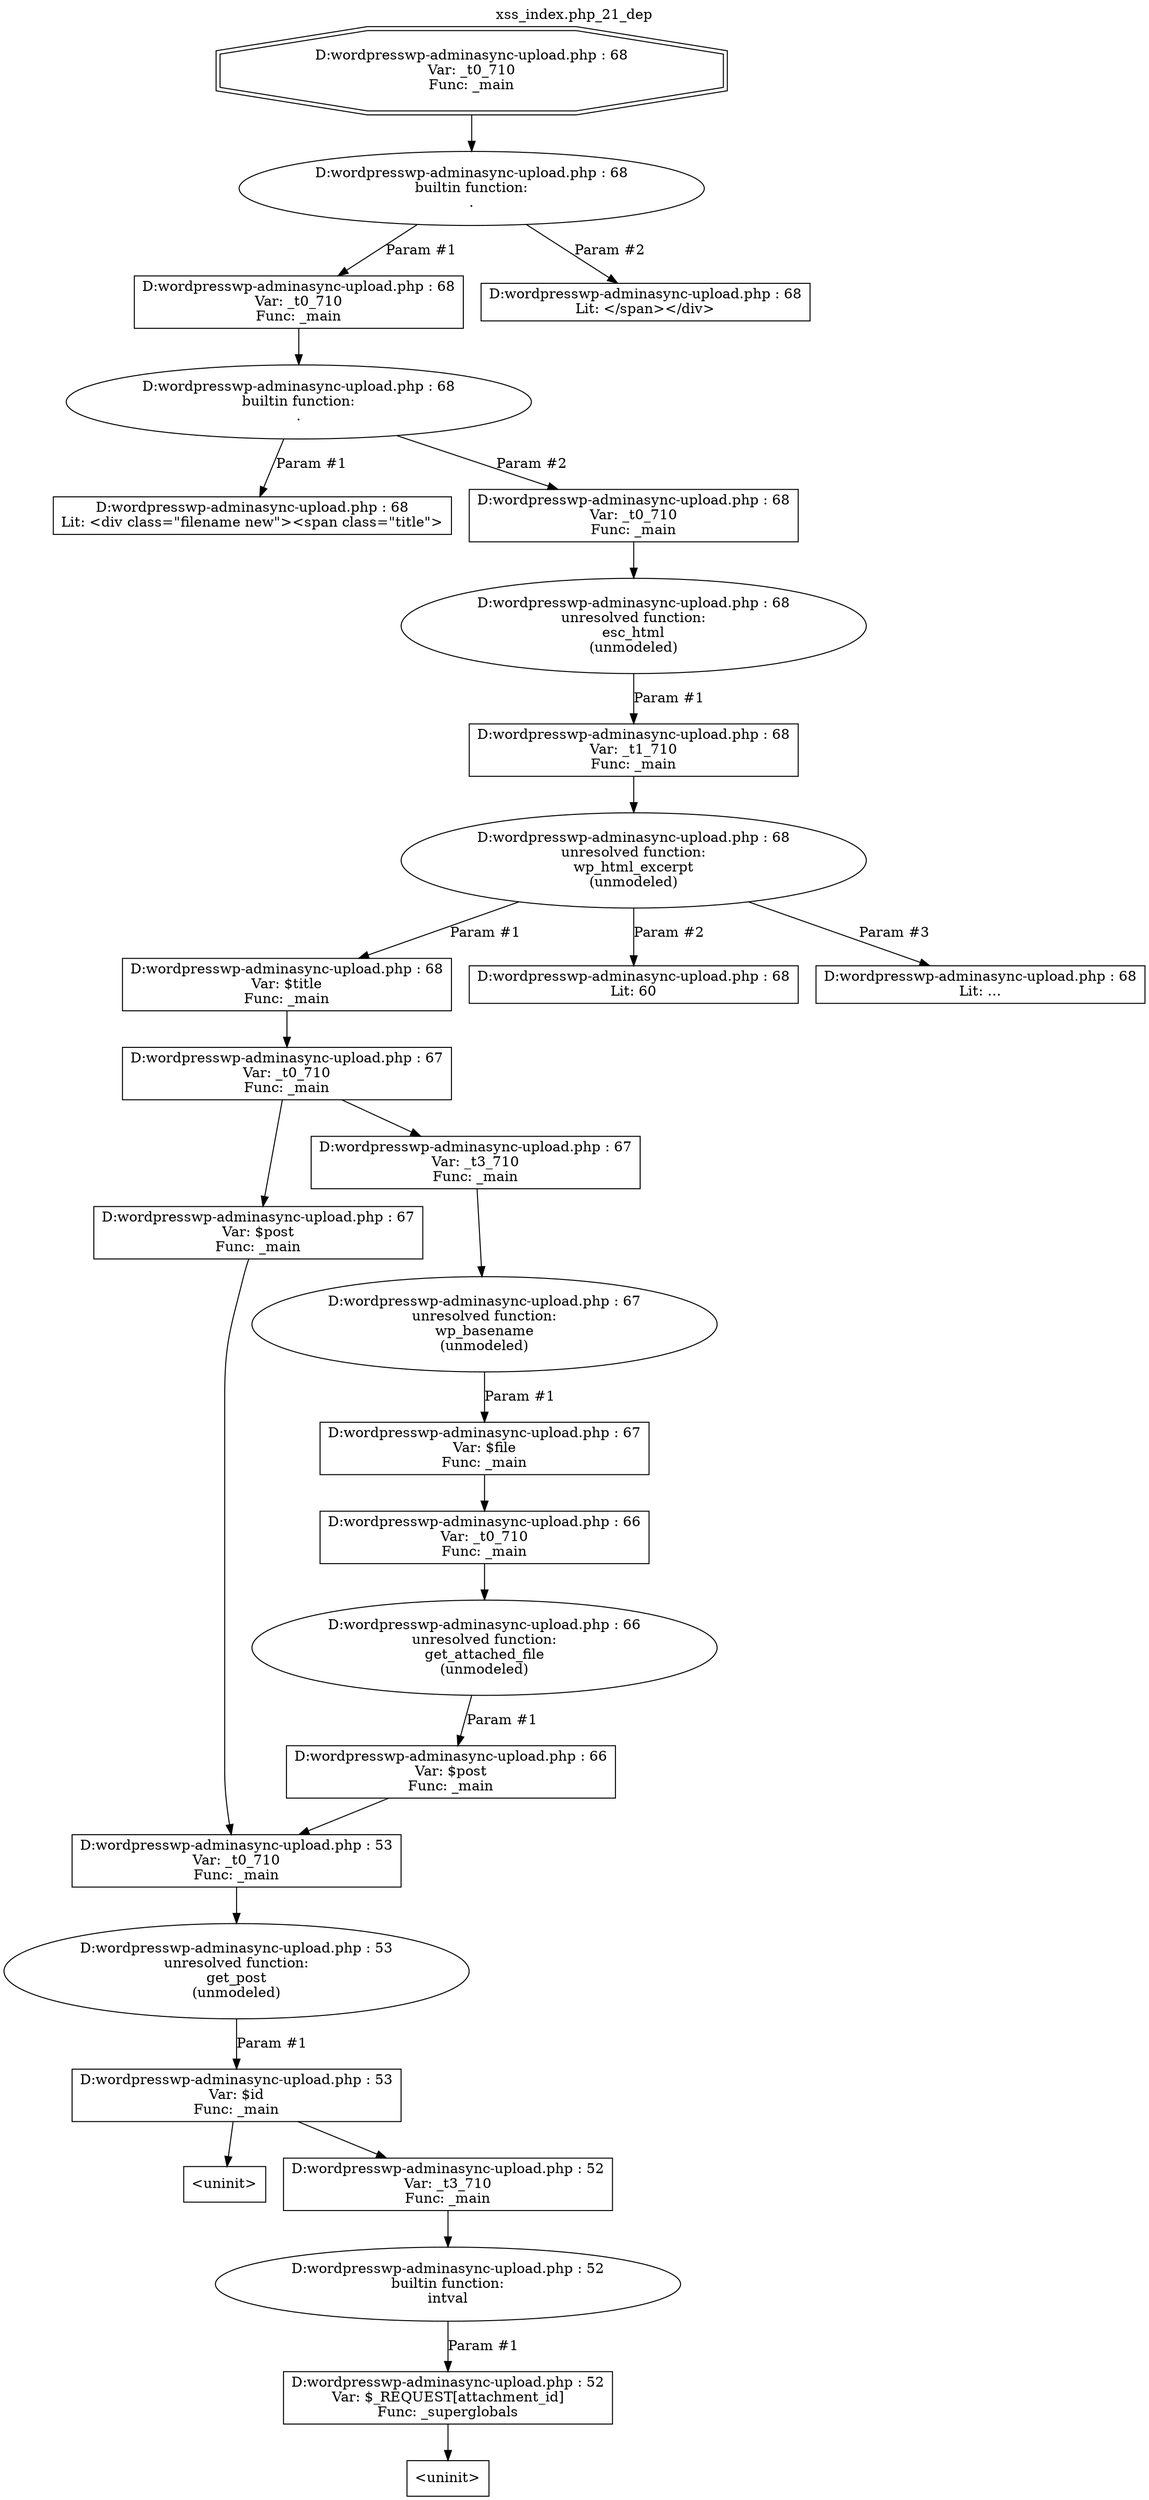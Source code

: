 digraph cfg {
  label="xss_index.php_21_dep";
  labelloc=t;
  n1 [shape=doubleoctagon, label="D:\wordpress\wp-admin\async-upload.php : 68\nVar: _t0_710\nFunc: _main\n"];
  n2 [shape=ellipse, label="D:\wordpress\wp-admin\async-upload.php : 68\nbuiltin function:\n.\n"];
  n3 [shape=box, label="D:\wordpress\wp-admin\async-upload.php : 68\nVar: _t0_710\nFunc: _main\n"];
  n4 [shape=ellipse, label="D:\wordpress\wp-admin\async-upload.php : 68\nbuiltin function:\n.\n"];
  n5 [shape=box, label="D:\wordpress\wp-admin\async-upload.php : 68\nLit: <div class=\"filename new\"><span class=\"title\">\n"];
  n6 [shape=box, label="D:\wordpress\wp-admin\async-upload.php : 68\nVar: _t0_710\nFunc: _main\n"];
  n7 [shape=ellipse, label="D:\wordpress\wp-admin\async-upload.php : 68\nunresolved function:\nesc_html\n(unmodeled)\n"];
  n8 [shape=box, label="D:\wordpress\wp-admin\async-upload.php : 68\nVar: _t1_710\nFunc: _main\n"];
  n9 [shape=ellipse, label="D:\wordpress\wp-admin\async-upload.php : 68\nunresolved function:\nwp_html_excerpt\n(unmodeled)\n"];
  n10 [shape=box, label="D:\wordpress\wp-admin\async-upload.php : 68\nVar: $title\nFunc: _main\n"];
  n11 [shape=box, label="D:\wordpress\wp-admin\async-upload.php : 67\nVar: _t0_710\nFunc: _main\n"];
  n12 [shape=box, label="D:\wordpress\wp-admin\async-upload.php : 67\nVar: $post\nFunc: _main\n"];
  n13 [shape=box, label="D:\wordpress\wp-admin\async-upload.php : 53\nVar: _t0_710\nFunc: _main\n"];
  n14 [shape=ellipse, label="D:\wordpress\wp-admin\async-upload.php : 53\nunresolved function:\nget_post\n(unmodeled)\n"];
  n15 [shape=box, label="D:\wordpress\wp-admin\async-upload.php : 53\nVar: $id\nFunc: _main\n"];
  n16 [shape=box, label="<uninit>"];
  n17 [shape=box, label="D:\wordpress\wp-admin\async-upload.php : 52\nVar: _t3_710\nFunc: _main\n"];
  n18 [shape=ellipse, label="D:\wordpress\wp-admin\async-upload.php : 52\nbuiltin function:\nintval\n"];
  n19 [shape=box, label="D:\wordpress\wp-admin\async-upload.php : 52\nVar: $_REQUEST[attachment_id]\nFunc: _superglobals\n"];
  n20 [shape=box, label="<uninit>"];
  n21 [shape=box, label="D:\wordpress\wp-admin\async-upload.php : 67\nVar: _t3_710\nFunc: _main\n"];
  n22 [shape=ellipse, label="D:\wordpress\wp-admin\async-upload.php : 67\nunresolved function:\nwp_basename\n(unmodeled)\n"];
  n23 [shape=box, label="D:\wordpress\wp-admin\async-upload.php : 67\nVar: $file\nFunc: _main\n"];
  n24 [shape=box, label="D:\wordpress\wp-admin\async-upload.php : 66\nVar: _t0_710\nFunc: _main\n"];
  n25 [shape=ellipse, label="D:\wordpress\wp-admin\async-upload.php : 66\nunresolved function:\nget_attached_file\n(unmodeled)\n"];
  n26 [shape=box, label="D:\wordpress\wp-admin\async-upload.php : 66\nVar: $post\nFunc: _main\n"];
  n27 [shape=box, label="D:\wordpress\wp-admin\async-upload.php : 68\nLit: 60\n"];
  n28 [shape=box, label="D:\wordpress\wp-admin\async-upload.php : 68\nLit: &hellip;\n"];
  n29 [shape=box, label="D:\wordpress\wp-admin\async-upload.php : 68\nLit: </span></div>\n"];
  n1 -> n2;
  n3 -> n4;
  n4 -> n5[label="Param #1"];
  n4 -> n6[label="Param #2"];
  n6 -> n7;
  n8 -> n9;
  n13 -> n14;
  n15 -> n16;
  n15 -> n17;
  n17 -> n18;
  n19 -> n20;
  n18 -> n19[label="Param #1"];
  n14 -> n15[label="Param #1"];
  n12 -> n13;
  n11 -> n12;
  n11 -> n21;
  n21 -> n22;
  n24 -> n25;
  n26 -> n13;
  n25 -> n26[label="Param #1"];
  n23 -> n24;
  n22 -> n23[label="Param #1"];
  n10 -> n11;
  n9 -> n10[label="Param #1"];
  n9 -> n27[label="Param #2"];
  n9 -> n28[label="Param #3"];
  n7 -> n8[label="Param #1"];
  n2 -> n3[label="Param #1"];
  n2 -> n29[label="Param #2"];
}
